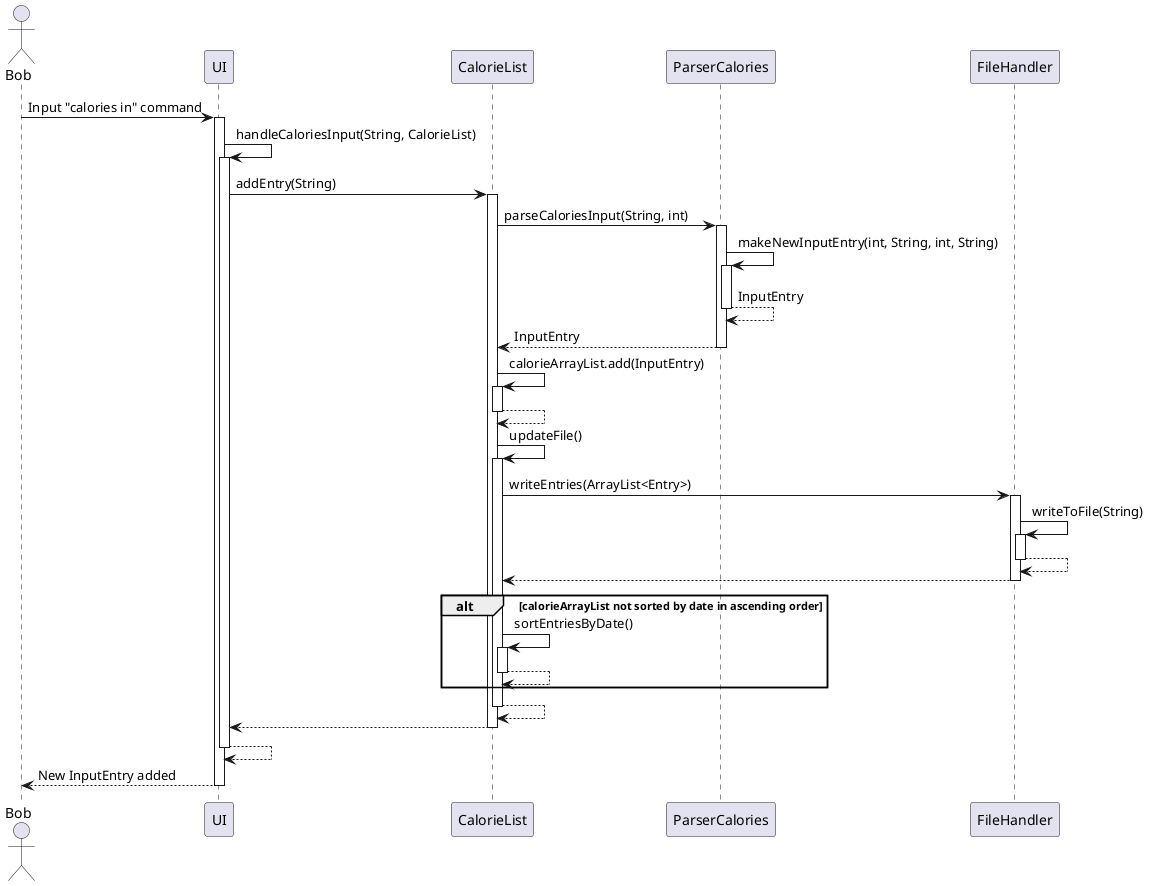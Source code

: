 @startuml
actor Bob
Bob -> UI: Input "calories in" command
activate UI

UI -> UI: handleCaloriesInput(String, CalorieList)
activate UI

UI -> CalorieList: addEntry(String)
activate CalorieList

CalorieList -> ParserCalories: parseCaloriesInput(String, int)
activate ParserCalories

ParserCalories -> ParserCalories : makeNewInputEntry(int, String, int, String)
activate ParserCalories

return InputEntry
return InputEntry

CalorieList -> CalorieList: calorieArrayList.add(InputEntry)
activate CalorieList
return

CalorieList -> CalorieList: updateFile()
activate CalorieList

CalorieList -> FileHandler : writeEntries(ArrayList<Entry>)
activate FileHandler
FileHandler -> FileHandler : writeToFile(String)
activate FileHandler
return
return

alt calorieArrayList not sorted by date in ascending order
    CalorieList -> CalorieList : sortEntriesByDate()
    activate CalorieList
    return
end


return
return
return
return New InputEntry added

@enduml
